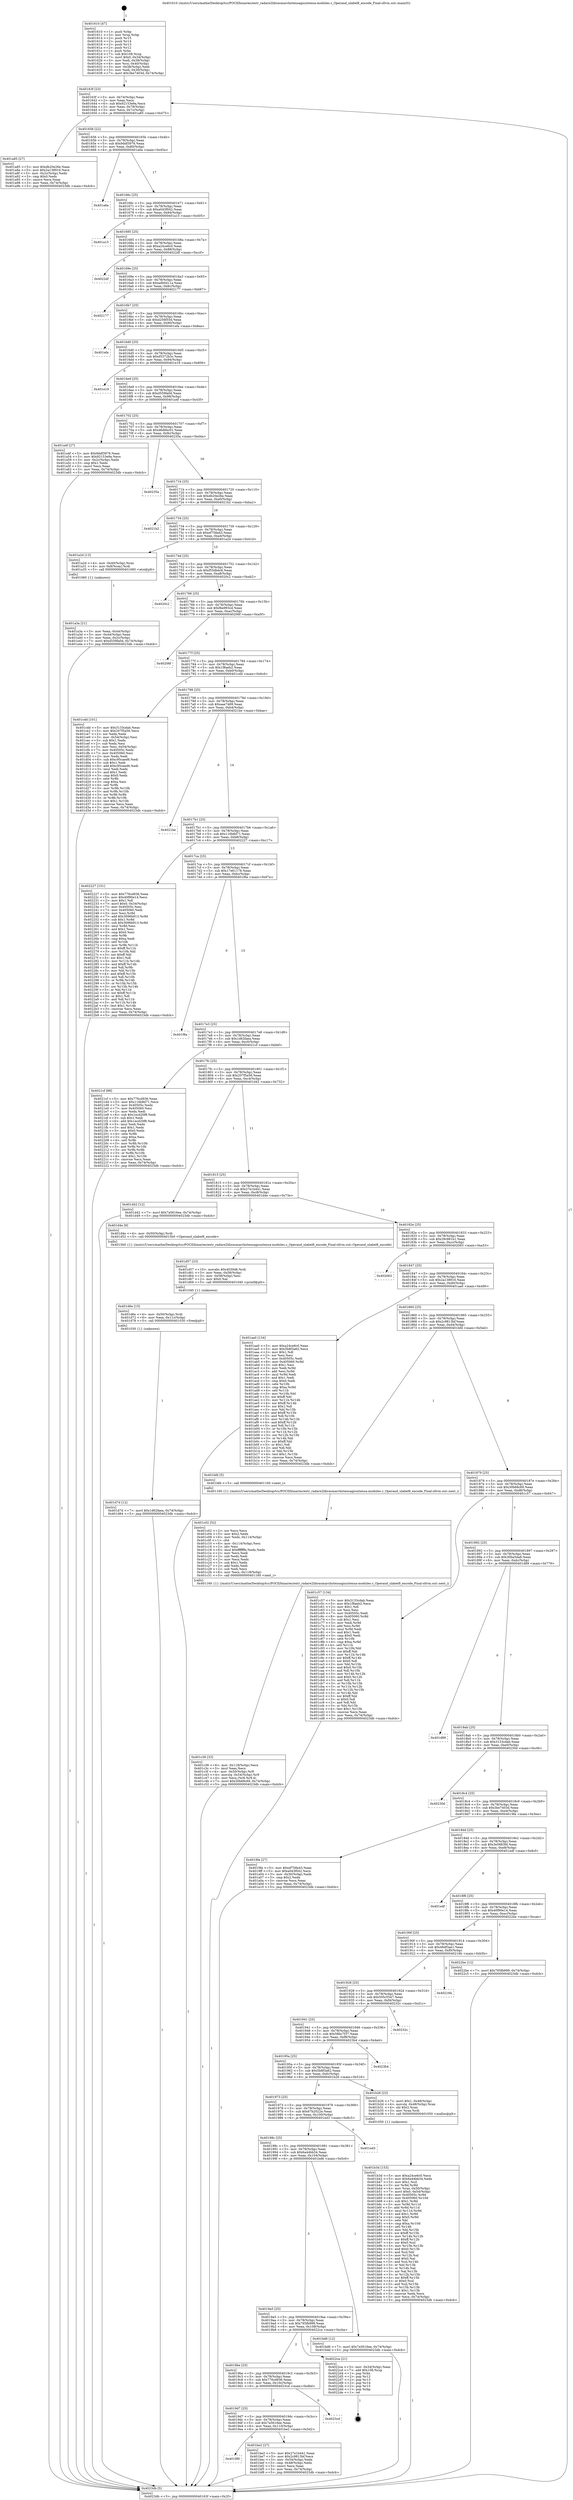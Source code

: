 digraph "0x401610" {
  label = "0x401610 (/mnt/c/Users/mathe/Desktop/tcc/POCII/binaries/extr_radare2librasmarchxtensagnuxtensa-modules.c_Operand_ulabel8_encode_Final-ollvm.out::main(0))"
  labelloc = "t"
  node[shape=record]

  Entry [label="",width=0.3,height=0.3,shape=circle,fillcolor=black,style=filled]
  "0x40163f" [label="{
     0x40163f [23]\l
     | [instrs]\l
     &nbsp;&nbsp;0x40163f \<+3\>: mov -0x74(%rbp),%eax\l
     &nbsp;&nbsp;0x401642 \<+2\>: mov %eax,%ecx\l
     &nbsp;&nbsp;0x401644 \<+6\>: sub $0x92153e9a,%ecx\l
     &nbsp;&nbsp;0x40164a \<+3\>: mov %eax,-0x78(%rbp)\l
     &nbsp;&nbsp;0x40164d \<+3\>: mov %ecx,-0x7c(%rbp)\l
     &nbsp;&nbsp;0x401650 \<+6\>: je 0000000000401a85 \<main+0x475\>\l
  }"]
  "0x401a85" [label="{
     0x401a85 [27]\l
     | [instrs]\l
     &nbsp;&nbsp;0x401a85 \<+5\>: mov $0xdb20e26e,%eax\l
     &nbsp;&nbsp;0x401a8a \<+5\>: mov $0x2a138916,%ecx\l
     &nbsp;&nbsp;0x401a8f \<+3\>: mov -0x2c(%rbp),%edx\l
     &nbsp;&nbsp;0x401a92 \<+3\>: cmp $0x0,%edx\l
     &nbsp;&nbsp;0x401a95 \<+3\>: cmove %ecx,%eax\l
     &nbsp;&nbsp;0x401a98 \<+3\>: mov %eax,-0x74(%rbp)\l
     &nbsp;&nbsp;0x401a9b \<+5\>: jmp 00000000004023db \<main+0xdcb\>\l
  }"]
  "0x401656" [label="{
     0x401656 [22]\l
     | [instrs]\l
     &nbsp;&nbsp;0x401656 \<+5\>: jmp 000000000040165b \<main+0x4b\>\l
     &nbsp;&nbsp;0x40165b \<+3\>: mov -0x78(%rbp),%eax\l
     &nbsp;&nbsp;0x40165e \<+5\>: sub $0x9ddf3976,%eax\l
     &nbsp;&nbsp;0x401663 \<+3\>: mov %eax,-0x80(%rbp)\l
     &nbsp;&nbsp;0x401666 \<+6\>: je 0000000000401a6a \<main+0x45a\>\l
  }"]
  Exit [label="",width=0.3,height=0.3,shape=circle,fillcolor=black,style=filled,peripheries=2]
  "0x401a6a" [label="{
     0x401a6a\l
  }", style=dashed]
  "0x40166c" [label="{
     0x40166c [25]\l
     | [instrs]\l
     &nbsp;&nbsp;0x40166c \<+5\>: jmp 0000000000401671 \<main+0x61\>\l
     &nbsp;&nbsp;0x401671 \<+3\>: mov -0x78(%rbp),%eax\l
     &nbsp;&nbsp;0x401674 \<+5\>: sub $0xa043f042,%eax\l
     &nbsp;&nbsp;0x401679 \<+6\>: mov %eax,-0x84(%rbp)\l
     &nbsp;&nbsp;0x40167f \<+6\>: je 0000000000401a15 \<main+0x405\>\l
  }"]
  "0x401d7d" [label="{
     0x401d7d [12]\l
     | [instrs]\l
     &nbsp;&nbsp;0x401d7d \<+7\>: movl $0x1d62faea,-0x74(%rbp)\l
     &nbsp;&nbsp;0x401d84 \<+5\>: jmp 00000000004023db \<main+0xdcb\>\l
  }"]
  "0x401a15" [label="{
     0x401a15\l
  }", style=dashed]
  "0x401685" [label="{
     0x401685 [25]\l
     | [instrs]\l
     &nbsp;&nbsp;0x401685 \<+5\>: jmp 000000000040168a \<main+0x7a\>\l
     &nbsp;&nbsp;0x40168a \<+3\>: mov -0x78(%rbp),%eax\l
     &nbsp;&nbsp;0x40168d \<+5\>: sub $0xa24ce6c0,%eax\l
     &nbsp;&nbsp;0x401692 \<+6\>: mov %eax,-0x88(%rbp)\l
     &nbsp;&nbsp;0x401698 \<+6\>: je 00000000004022df \<main+0xccf\>\l
  }"]
  "0x401d6e" [label="{
     0x401d6e [15]\l
     | [instrs]\l
     &nbsp;&nbsp;0x401d6e \<+4\>: mov -0x50(%rbp),%rdi\l
     &nbsp;&nbsp;0x401d72 \<+6\>: mov %eax,-0x11c(%rbp)\l
     &nbsp;&nbsp;0x401d78 \<+5\>: call 0000000000401030 \<free@plt\>\l
     | [calls]\l
     &nbsp;&nbsp;0x401030 \{1\} (unknown)\l
  }"]
  "0x4022df" [label="{
     0x4022df\l
  }", style=dashed]
  "0x40169e" [label="{
     0x40169e [25]\l
     | [instrs]\l
     &nbsp;&nbsp;0x40169e \<+5\>: jmp 00000000004016a3 \<main+0x93\>\l
     &nbsp;&nbsp;0x4016a3 \<+3\>: mov -0x78(%rbp),%eax\l
     &nbsp;&nbsp;0x4016a6 \<+5\>: sub $0xadb0d11a,%eax\l
     &nbsp;&nbsp;0x4016ab \<+6\>: mov %eax,-0x8c(%rbp)\l
     &nbsp;&nbsp;0x4016b1 \<+6\>: je 0000000000402177 \<main+0xb67\>\l
  }"]
  "0x401d57" [label="{
     0x401d57 [23]\l
     | [instrs]\l
     &nbsp;&nbsp;0x401d57 \<+10\>: movabs $0x4030d6,%rdi\l
     &nbsp;&nbsp;0x401d61 \<+3\>: mov %eax,-0x58(%rbp)\l
     &nbsp;&nbsp;0x401d64 \<+3\>: mov -0x58(%rbp),%esi\l
     &nbsp;&nbsp;0x401d67 \<+2\>: mov $0x0,%al\l
     &nbsp;&nbsp;0x401d69 \<+5\>: call 0000000000401040 \<printf@plt\>\l
     | [calls]\l
     &nbsp;&nbsp;0x401040 \{1\} (unknown)\l
  }"]
  "0x402177" [label="{
     0x402177\l
  }", style=dashed]
  "0x4016b7" [label="{
     0x4016b7 [25]\l
     | [instrs]\l
     &nbsp;&nbsp;0x4016b7 \<+5\>: jmp 00000000004016bc \<main+0xac\>\l
     &nbsp;&nbsp;0x4016bc \<+3\>: mov -0x78(%rbp),%eax\l
     &nbsp;&nbsp;0x4016bf \<+5\>: sub $0xd256f55d,%eax\l
     &nbsp;&nbsp;0x4016c4 \<+6\>: mov %eax,-0x90(%rbp)\l
     &nbsp;&nbsp;0x4016ca \<+6\>: je 0000000000401efa \<main+0x8ea\>\l
  }"]
  "0x401c36" [label="{
     0x401c36 [33]\l
     | [instrs]\l
     &nbsp;&nbsp;0x401c36 \<+6\>: mov -0x118(%rbp),%ecx\l
     &nbsp;&nbsp;0x401c3c \<+3\>: imul %eax,%ecx\l
     &nbsp;&nbsp;0x401c3f \<+4\>: mov -0x50(%rbp),%r8\l
     &nbsp;&nbsp;0x401c43 \<+4\>: movslq -0x54(%rbp),%r9\l
     &nbsp;&nbsp;0x401c47 \<+4\>: mov %ecx,(%r8,%r9,4)\l
     &nbsp;&nbsp;0x401c4b \<+7\>: movl $0x30b68c69,-0x74(%rbp)\l
     &nbsp;&nbsp;0x401c52 \<+5\>: jmp 00000000004023db \<main+0xdcb\>\l
  }"]
  "0x401efa" [label="{
     0x401efa\l
  }", style=dashed]
  "0x4016d0" [label="{
     0x4016d0 [25]\l
     | [instrs]\l
     &nbsp;&nbsp;0x4016d0 \<+5\>: jmp 00000000004016d5 \<main+0xc5\>\l
     &nbsp;&nbsp;0x4016d5 \<+3\>: mov -0x78(%rbp),%eax\l
     &nbsp;&nbsp;0x4016d8 \<+5\>: sub $0xd5372b3c,%eax\l
     &nbsp;&nbsp;0x4016dd \<+6\>: mov %eax,-0x94(%rbp)\l
     &nbsp;&nbsp;0x4016e3 \<+6\>: je 0000000000401e19 \<main+0x809\>\l
  }"]
  "0x401c02" [label="{
     0x401c02 [52]\l
     | [instrs]\l
     &nbsp;&nbsp;0x401c02 \<+2\>: xor %ecx,%ecx\l
     &nbsp;&nbsp;0x401c04 \<+5\>: mov $0x2,%edx\l
     &nbsp;&nbsp;0x401c09 \<+6\>: mov %edx,-0x114(%rbp)\l
     &nbsp;&nbsp;0x401c0f \<+1\>: cltd\l
     &nbsp;&nbsp;0x401c10 \<+6\>: mov -0x114(%rbp),%esi\l
     &nbsp;&nbsp;0x401c16 \<+2\>: idiv %esi\l
     &nbsp;&nbsp;0x401c18 \<+6\>: imul $0xfffffffe,%edx,%edx\l
     &nbsp;&nbsp;0x401c1e \<+2\>: mov %ecx,%edi\l
     &nbsp;&nbsp;0x401c20 \<+2\>: sub %edx,%edi\l
     &nbsp;&nbsp;0x401c22 \<+2\>: mov %ecx,%edx\l
     &nbsp;&nbsp;0x401c24 \<+3\>: sub $0x1,%edx\l
     &nbsp;&nbsp;0x401c27 \<+2\>: add %edx,%edi\l
     &nbsp;&nbsp;0x401c29 \<+2\>: sub %edi,%ecx\l
     &nbsp;&nbsp;0x401c2b \<+6\>: mov %ecx,-0x118(%rbp)\l
     &nbsp;&nbsp;0x401c31 \<+5\>: call 0000000000401160 \<next_i\>\l
     | [calls]\l
     &nbsp;&nbsp;0x401160 \{1\} (/mnt/c/Users/mathe/Desktop/tcc/POCII/binaries/extr_radare2librasmarchxtensagnuxtensa-modules.c_Operand_ulabel8_encode_Final-ollvm.out::next_i)\l
  }"]
  "0x401e19" [label="{
     0x401e19\l
  }", style=dashed]
  "0x4016e9" [label="{
     0x4016e9 [25]\l
     | [instrs]\l
     &nbsp;&nbsp;0x4016e9 \<+5\>: jmp 00000000004016ee \<main+0xde\>\l
     &nbsp;&nbsp;0x4016ee \<+3\>: mov -0x78(%rbp),%eax\l
     &nbsp;&nbsp;0x4016f1 \<+5\>: sub $0xd559fa0d,%eax\l
     &nbsp;&nbsp;0x4016f6 \<+6\>: mov %eax,-0x98(%rbp)\l
     &nbsp;&nbsp;0x4016fc \<+6\>: je 0000000000401a4f \<main+0x43f\>\l
  }"]
  "0x4019f0" [label="{
     0x4019f0\l
  }", style=dashed]
  "0x401a4f" [label="{
     0x401a4f [27]\l
     | [instrs]\l
     &nbsp;&nbsp;0x401a4f \<+5\>: mov $0x9ddf3976,%eax\l
     &nbsp;&nbsp;0x401a54 \<+5\>: mov $0x92153e9a,%ecx\l
     &nbsp;&nbsp;0x401a59 \<+3\>: mov -0x2c(%rbp),%edx\l
     &nbsp;&nbsp;0x401a5c \<+3\>: cmp $0x1,%edx\l
     &nbsp;&nbsp;0x401a5f \<+3\>: cmovl %ecx,%eax\l
     &nbsp;&nbsp;0x401a62 \<+3\>: mov %eax,-0x74(%rbp)\l
     &nbsp;&nbsp;0x401a65 \<+5\>: jmp 00000000004023db \<main+0xdcb\>\l
  }"]
  "0x401702" [label="{
     0x401702 [25]\l
     | [instrs]\l
     &nbsp;&nbsp;0x401702 \<+5\>: jmp 0000000000401707 \<main+0xf7\>\l
     &nbsp;&nbsp;0x401707 \<+3\>: mov -0x78(%rbp),%eax\l
     &nbsp;&nbsp;0x40170a \<+5\>: sub $0xd6d6bc01,%eax\l
     &nbsp;&nbsp;0x40170f \<+6\>: mov %eax,-0x9c(%rbp)\l
     &nbsp;&nbsp;0x401715 \<+6\>: je 000000000040235a \<main+0xd4a\>\l
  }"]
  "0x401be2" [label="{
     0x401be2 [27]\l
     | [instrs]\l
     &nbsp;&nbsp;0x401be2 \<+5\>: mov $0x27e1b441,%eax\l
     &nbsp;&nbsp;0x401be7 \<+5\>: mov $0x2c9813bf,%ecx\l
     &nbsp;&nbsp;0x401bec \<+3\>: mov -0x54(%rbp),%edx\l
     &nbsp;&nbsp;0x401bef \<+3\>: cmp -0x48(%rbp),%edx\l
     &nbsp;&nbsp;0x401bf2 \<+3\>: cmovl %ecx,%eax\l
     &nbsp;&nbsp;0x401bf5 \<+3\>: mov %eax,-0x74(%rbp)\l
     &nbsp;&nbsp;0x401bf8 \<+5\>: jmp 00000000004023db \<main+0xdcb\>\l
  }"]
  "0x40235a" [label="{
     0x40235a\l
  }", style=dashed]
  "0x40171b" [label="{
     0x40171b [25]\l
     | [instrs]\l
     &nbsp;&nbsp;0x40171b \<+5\>: jmp 0000000000401720 \<main+0x110\>\l
     &nbsp;&nbsp;0x401720 \<+3\>: mov -0x78(%rbp),%eax\l
     &nbsp;&nbsp;0x401723 \<+5\>: sub $0xdb20e26e,%eax\l
     &nbsp;&nbsp;0x401728 \<+6\>: mov %eax,-0xa0(%rbp)\l
     &nbsp;&nbsp;0x40172e \<+6\>: je 00000000004021b2 \<main+0xba2\>\l
  }"]
  "0x4019d7" [label="{
     0x4019d7 [25]\l
     | [instrs]\l
     &nbsp;&nbsp;0x4019d7 \<+5\>: jmp 00000000004019dc \<main+0x3cc\>\l
     &nbsp;&nbsp;0x4019dc \<+3\>: mov -0x78(%rbp),%eax\l
     &nbsp;&nbsp;0x4019df \<+5\>: sub $0x7a5616ee,%eax\l
     &nbsp;&nbsp;0x4019e4 \<+6\>: mov %eax,-0x110(%rbp)\l
     &nbsp;&nbsp;0x4019ea \<+6\>: je 0000000000401be2 \<main+0x5d2\>\l
  }"]
  "0x4021b2" [label="{
     0x4021b2\l
  }", style=dashed]
  "0x401734" [label="{
     0x401734 [25]\l
     | [instrs]\l
     &nbsp;&nbsp;0x401734 \<+5\>: jmp 0000000000401739 \<main+0x129\>\l
     &nbsp;&nbsp;0x401739 \<+3\>: mov -0x78(%rbp),%eax\l
     &nbsp;&nbsp;0x40173c \<+5\>: sub $0xef758a43,%eax\l
     &nbsp;&nbsp;0x401741 \<+6\>: mov %eax,-0xa4(%rbp)\l
     &nbsp;&nbsp;0x401747 \<+6\>: je 0000000000401a2d \<main+0x41d\>\l
  }"]
  "0x4023cd" [label="{
     0x4023cd\l
  }", style=dashed]
  "0x401a2d" [label="{
     0x401a2d [13]\l
     | [instrs]\l
     &nbsp;&nbsp;0x401a2d \<+4\>: mov -0x40(%rbp),%rax\l
     &nbsp;&nbsp;0x401a31 \<+4\>: mov 0x8(%rax),%rdi\l
     &nbsp;&nbsp;0x401a35 \<+5\>: call 0000000000401060 \<atoi@plt\>\l
     | [calls]\l
     &nbsp;&nbsp;0x401060 \{1\} (unknown)\l
  }"]
  "0x40174d" [label="{
     0x40174d [25]\l
     | [instrs]\l
     &nbsp;&nbsp;0x40174d \<+5\>: jmp 0000000000401752 \<main+0x142\>\l
     &nbsp;&nbsp;0x401752 \<+3\>: mov -0x78(%rbp),%eax\l
     &nbsp;&nbsp;0x401755 \<+5\>: sub $0xf55dbdc8,%eax\l
     &nbsp;&nbsp;0x40175a \<+6\>: mov %eax,-0xa8(%rbp)\l
     &nbsp;&nbsp;0x401760 \<+6\>: je 00000000004020c2 \<main+0xab2\>\l
  }"]
  "0x4019be" [label="{
     0x4019be [25]\l
     | [instrs]\l
     &nbsp;&nbsp;0x4019be \<+5\>: jmp 00000000004019c3 \<main+0x3b3\>\l
     &nbsp;&nbsp;0x4019c3 \<+3\>: mov -0x78(%rbp),%eax\l
     &nbsp;&nbsp;0x4019c6 \<+5\>: sub $0x776cd936,%eax\l
     &nbsp;&nbsp;0x4019cb \<+6\>: mov %eax,-0x10c(%rbp)\l
     &nbsp;&nbsp;0x4019d1 \<+6\>: je 00000000004023cd \<main+0xdbd\>\l
  }"]
  "0x4020c2" [label="{
     0x4020c2\l
  }", style=dashed]
  "0x401766" [label="{
     0x401766 [25]\l
     | [instrs]\l
     &nbsp;&nbsp;0x401766 \<+5\>: jmp 000000000040176b \<main+0x15b\>\l
     &nbsp;&nbsp;0x40176b \<+3\>: mov -0x78(%rbp),%eax\l
     &nbsp;&nbsp;0x40176e \<+5\>: sub $0xfbe993cd,%eax\l
     &nbsp;&nbsp;0x401773 \<+6\>: mov %eax,-0xac(%rbp)\l
     &nbsp;&nbsp;0x401779 \<+6\>: je 000000000040206f \<main+0xa5f\>\l
  }"]
  "0x4022ca" [label="{
     0x4022ca [21]\l
     | [instrs]\l
     &nbsp;&nbsp;0x4022ca \<+3\>: mov -0x34(%rbp),%eax\l
     &nbsp;&nbsp;0x4022cd \<+7\>: add $0x108,%rsp\l
     &nbsp;&nbsp;0x4022d4 \<+1\>: pop %rbx\l
     &nbsp;&nbsp;0x4022d5 \<+2\>: pop %r12\l
     &nbsp;&nbsp;0x4022d7 \<+2\>: pop %r13\l
     &nbsp;&nbsp;0x4022d9 \<+2\>: pop %r14\l
     &nbsp;&nbsp;0x4022db \<+2\>: pop %r15\l
     &nbsp;&nbsp;0x4022dd \<+1\>: pop %rbp\l
     &nbsp;&nbsp;0x4022de \<+1\>: ret\l
  }"]
  "0x40206f" [label="{
     0x40206f\l
  }", style=dashed]
  "0x40177f" [label="{
     0x40177f [25]\l
     | [instrs]\l
     &nbsp;&nbsp;0x40177f \<+5\>: jmp 0000000000401784 \<main+0x174\>\l
     &nbsp;&nbsp;0x401784 \<+3\>: mov -0x78(%rbp),%eax\l
     &nbsp;&nbsp;0x401787 \<+5\>: sub $0x1f8aeb2,%eax\l
     &nbsp;&nbsp;0x40178c \<+6\>: mov %eax,-0xb0(%rbp)\l
     &nbsp;&nbsp;0x401792 \<+6\>: je 0000000000401cdd \<main+0x6cd\>\l
  }"]
  "0x4019a5" [label="{
     0x4019a5 [25]\l
     | [instrs]\l
     &nbsp;&nbsp;0x4019a5 \<+5\>: jmp 00000000004019aa \<main+0x39a\>\l
     &nbsp;&nbsp;0x4019aa \<+3\>: mov -0x78(%rbp),%eax\l
     &nbsp;&nbsp;0x4019ad \<+5\>: sub $0x765fb999,%eax\l
     &nbsp;&nbsp;0x4019b2 \<+6\>: mov %eax,-0x108(%rbp)\l
     &nbsp;&nbsp;0x4019b8 \<+6\>: je 00000000004022ca \<main+0xcba\>\l
  }"]
  "0x401cdd" [label="{
     0x401cdd [101]\l
     | [instrs]\l
     &nbsp;&nbsp;0x401cdd \<+5\>: mov $0x3133cdab,%eax\l
     &nbsp;&nbsp;0x401ce2 \<+5\>: mov $0x207f5a56,%ecx\l
     &nbsp;&nbsp;0x401ce7 \<+2\>: xor %edx,%edx\l
     &nbsp;&nbsp;0x401ce9 \<+3\>: mov -0x54(%rbp),%esi\l
     &nbsp;&nbsp;0x401cec \<+3\>: sub $0x1,%edx\l
     &nbsp;&nbsp;0x401cef \<+2\>: sub %edx,%esi\l
     &nbsp;&nbsp;0x401cf1 \<+3\>: mov %esi,-0x54(%rbp)\l
     &nbsp;&nbsp;0x401cf4 \<+7\>: mov 0x40505c,%edx\l
     &nbsp;&nbsp;0x401cfb \<+7\>: mov 0x405060,%esi\l
     &nbsp;&nbsp;0x401d02 \<+2\>: mov %edx,%edi\l
     &nbsp;&nbsp;0x401d04 \<+6\>: sub $0xc95caed6,%edi\l
     &nbsp;&nbsp;0x401d0a \<+3\>: sub $0x1,%edi\l
     &nbsp;&nbsp;0x401d0d \<+6\>: add $0xc95caed6,%edi\l
     &nbsp;&nbsp;0x401d13 \<+3\>: imul %edi,%edx\l
     &nbsp;&nbsp;0x401d16 \<+3\>: and $0x1,%edx\l
     &nbsp;&nbsp;0x401d19 \<+3\>: cmp $0x0,%edx\l
     &nbsp;&nbsp;0x401d1c \<+4\>: sete %r8b\l
     &nbsp;&nbsp;0x401d20 \<+3\>: cmp $0xa,%esi\l
     &nbsp;&nbsp;0x401d23 \<+4\>: setl %r9b\l
     &nbsp;&nbsp;0x401d27 \<+3\>: mov %r8b,%r10b\l
     &nbsp;&nbsp;0x401d2a \<+3\>: and %r9b,%r10b\l
     &nbsp;&nbsp;0x401d2d \<+3\>: xor %r9b,%r8b\l
     &nbsp;&nbsp;0x401d30 \<+3\>: or %r8b,%r10b\l
     &nbsp;&nbsp;0x401d33 \<+4\>: test $0x1,%r10b\l
     &nbsp;&nbsp;0x401d37 \<+3\>: cmovne %ecx,%eax\l
     &nbsp;&nbsp;0x401d3a \<+3\>: mov %eax,-0x74(%rbp)\l
     &nbsp;&nbsp;0x401d3d \<+5\>: jmp 00000000004023db \<main+0xdcb\>\l
  }"]
  "0x401798" [label="{
     0x401798 [25]\l
     | [instrs]\l
     &nbsp;&nbsp;0x401798 \<+5\>: jmp 000000000040179d \<main+0x18d\>\l
     &nbsp;&nbsp;0x40179d \<+3\>: mov -0x78(%rbp),%eax\l
     &nbsp;&nbsp;0x4017a0 \<+5\>: sub $0xaae7469,%eax\l
     &nbsp;&nbsp;0x4017a5 \<+6\>: mov %eax,-0xb4(%rbp)\l
     &nbsp;&nbsp;0x4017ab \<+6\>: je 00000000004021be \<main+0xbae\>\l
  }"]
  "0x401bd6" [label="{
     0x401bd6 [12]\l
     | [instrs]\l
     &nbsp;&nbsp;0x401bd6 \<+7\>: movl $0x7a5616ee,-0x74(%rbp)\l
     &nbsp;&nbsp;0x401bdd \<+5\>: jmp 00000000004023db \<main+0xdcb\>\l
  }"]
  "0x4021be" [label="{
     0x4021be\l
  }", style=dashed]
  "0x4017b1" [label="{
     0x4017b1 [25]\l
     | [instrs]\l
     &nbsp;&nbsp;0x4017b1 \<+5\>: jmp 00000000004017b6 \<main+0x1a6\>\l
     &nbsp;&nbsp;0x4017b6 \<+3\>: mov -0x78(%rbp),%eax\l
     &nbsp;&nbsp;0x4017b9 \<+5\>: sub $0x116b8d71,%eax\l
     &nbsp;&nbsp;0x4017be \<+6\>: mov %eax,-0xb8(%rbp)\l
     &nbsp;&nbsp;0x4017c4 \<+6\>: je 0000000000402227 \<main+0xc17\>\l
  }"]
  "0x40198c" [label="{
     0x40198c [25]\l
     | [instrs]\l
     &nbsp;&nbsp;0x40198c \<+5\>: jmp 0000000000401991 \<main+0x381\>\l
     &nbsp;&nbsp;0x401991 \<+3\>: mov -0x78(%rbp),%eax\l
     &nbsp;&nbsp;0x401994 \<+5\>: sub $0x6a44bb34,%eax\l
     &nbsp;&nbsp;0x401999 \<+6\>: mov %eax,-0x104(%rbp)\l
     &nbsp;&nbsp;0x40199f \<+6\>: je 0000000000401bd6 \<main+0x5c6\>\l
  }"]
  "0x402227" [label="{
     0x402227 [151]\l
     | [instrs]\l
     &nbsp;&nbsp;0x402227 \<+5\>: mov $0x776cd936,%eax\l
     &nbsp;&nbsp;0x40222c \<+5\>: mov $0x40f90e14,%ecx\l
     &nbsp;&nbsp;0x402231 \<+2\>: mov $0x1,%dl\l
     &nbsp;&nbsp;0x402233 \<+7\>: movl $0x0,-0x34(%rbp)\l
     &nbsp;&nbsp;0x40223a \<+7\>: mov 0x40505c,%esi\l
     &nbsp;&nbsp;0x402241 \<+7\>: mov 0x405060,%edi\l
     &nbsp;&nbsp;0x402248 \<+3\>: mov %esi,%r8d\l
     &nbsp;&nbsp;0x40224b \<+7\>: add $0x3096b913,%r8d\l
     &nbsp;&nbsp;0x402252 \<+4\>: sub $0x1,%r8d\l
     &nbsp;&nbsp;0x402256 \<+7\>: sub $0x3096b913,%r8d\l
     &nbsp;&nbsp;0x40225d \<+4\>: imul %r8d,%esi\l
     &nbsp;&nbsp;0x402261 \<+3\>: and $0x1,%esi\l
     &nbsp;&nbsp;0x402264 \<+3\>: cmp $0x0,%esi\l
     &nbsp;&nbsp;0x402267 \<+4\>: sete %r9b\l
     &nbsp;&nbsp;0x40226b \<+3\>: cmp $0xa,%edi\l
     &nbsp;&nbsp;0x40226e \<+4\>: setl %r10b\l
     &nbsp;&nbsp;0x402272 \<+3\>: mov %r9b,%r11b\l
     &nbsp;&nbsp;0x402275 \<+4\>: xor $0xff,%r11b\l
     &nbsp;&nbsp;0x402279 \<+3\>: mov %r10b,%bl\l
     &nbsp;&nbsp;0x40227c \<+3\>: xor $0xff,%bl\l
     &nbsp;&nbsp;0x40227f \<+3\>: xor $0x1,%dl\l
     &nbsp;&nbsp;0x402282 \<+3\>: mov %r11b,%r14b\l
     &nbsp;&nbsp;0x402285 \<+4\>: and $0xff,%r14b\l
     &nbsp;&nbsp;0x402289 \<+3\>: and %dl,%r9b\l
     &nbsp;&nbsp;0x40228c \<+3\>: mov %bl,%r15b\l
     &nbsp;&nbsp;0x40228f \<+4\>: and $0xff,%r15b\l
     &nbsp;&nbsp;0x402293 \<+3\>: and %dl,%r10b\l
     &nbsp;&nbsp;0x402296 \<+3\>: or %r9b,%r14b\l
     &nbsp;&nbsp;0x402299 \<+3\>: or %r10b,%r15b\l
     &nbsp;&nbsp;0x40229c \<+3\>: xor %r15b,%r14b\l
     &nbsp;&nbsp;0x40229f \<+3\>: or %bl,%r11b\l
     &nbsp;&nbsp;0x4022a2 \<+4\>: xor $0xff,%r11b\l
     &nbsp;&nbsp;0x4022a6 \<+3\>: or $0x1,%dl\l
     &nbsp;&nbsp;0x4022a9 \<+3\>: and %dl,%r11b\l
     &nbsp;&nbsp;0x4022ac \<+3\>: or %r11b,%r14b\l
     &nbsp;&nbsp;0x4022af \<+4\>: test $0x1,%r14b\l
     &nbsp;&nbsp;0x4022b3 \<+3\>: cmovne %ecx,%eax\l
     &nbsp;&nbsp;0x4022b6 \<+3\>: mov %eax,-0x74(%rbp)\l
     &nbsp;&nbsp;0x4022b9 \<+5\>: jmp 00000000004023db \<main+0xdcb\>\l
  }"]
  "0x4017ca" [label="{
     0x4017ca [25]\l
     | [instrs]\l
     &nbsp;&nbsp;0x4017ca \<+5\>: jmp 00000000004017cf \<main+0x1bf\>\l
     &nbsp;&nbsp;0x4017cf \<+3\>: mov -0x78(%rbp),%eax\l
     &nbsp;&nbsp;0x4017d2 \<+5\>: sub $0x17e61178,%eax\l
     &nbsp;&nbsp;0x4017d7 \<+6\>: mov %eax,-0xbc(%rbp)\l
     &nbsp;&nbsp;0x4017dd \<+6\>: je 0000000000401f8a \<main+0x97a\>\l
  }"]
  "0x401ed3" [label="{
     0x401ed3\l
  }", style=dashed]
  "0x401f8a" [label="{
     0x401f8a\l
  }", style=dashed]
  "0x4017e3" [label="{
     0x4017e3 [25]\l
     | [instrs]\l
     &nbsp;&nbsp;0x4017e3 \<+5\>: jmp 00000000004017e8 \<main+0x1d8\>\l
     &nbsp;&nbsp;0x4017e8 \<+3\>: mov -0x78(%rbp),%eax\l
     &nbsp;&nbsp;0x4017eb \<+5\>: sub $0x1d62faea,%eax\l
     &nbsp;&nbsp;0x4017f0 \<+6\>: mov %eax,-0xc0(%rbp)\l
     &nbsp;&nbsp;0x4017f6 \<+6\>: je 00000000004021cf \<main+0xbbf\>\l
  }"]
  "0x401b3d" [label="{
     0x401b3d [153]\l
     | [instrs]\l
     &nbsp;&nbsp;0x401b3d \<+5\>: mov $0xa24ce6c0,%ecx\l
     &nbsp;&nbsp;0x401b42 \<+5\>: mov $0x6a44bb34,%edx\l
     &nbsp;&nbsp;0x401b47 \<+3\>: mov $0x1,%sil\l
     &nbsp;&nbsp;0x401b4a \<+3\>: xor %r8d,%r8d\l
     &nbsp;&nbsp;0x401b4d \<+4\>: mov %rax,-0x50(%rbp)\l
     &nbsp;&nbsp;0x401b51 \<+7\>: movl $0x0,-0x54(%rbp)\l
     &nbsp;&nbsp;0x401b58 \<+8\>: mov 0x40505c,%r9d\l
     &nbsp;&nbsp;0x401b60 \<+8\>: mov 0x405060,%r10d\l
     &nbsp;&nbsp;0x401b68 \<+4\>: sub $0x1,%r8d\l
     &nbsp;&nbsp;0x401b6c \<+3\>: mov %r9d,%r11d\l
     &nbsp;&nbsp;0x401b6f \<+3\>: add %r8d,%r11d\l
     &nbsp;&nbsp;0x401b72 \<+4\>: imul %r11d,%r9d\l
     &nbsp;&nbsp;0x401b76 \<+4\>: and $0x1,%r9d\l
     &nbsp;&nbsp;0x401b7a \<+4\>: cmp $0x0,%r9d\l
     &nbsp;&nbsp;0x401b7e \<+3\>: sete %bl\l
     &nbsp;&nbsp;0x401b81 \<+4\>: cmp $0xa,%r10d\l
     &nbsp;&nbsp;0x401b85 \<+4\>: setl %r14b\l
     &nbsp;&nbsp;0x401b89 \<+3\>: mov %bl,%r15b\l
     &nbsp;&nbsp;0x401b8c \<+4\>: xor $0xff,%r15b\l
     &nbsp;&nbsp;0x401b90 \<+3\>: mov %r14b,%r12b\l
     &nbsp;&nbsp;0x401b93 \<+4\>: xor $0xff,%r12b\l
     &nbsp;&nbsp;0x401b97 \<+4\>: xor $0x0,%sil\l
     &nbsp;&nbsp;0x401b9b \<+3\>: mov %r15b,%r13b\l
     &nbsp;&nbsp;0x401b9e \<+4\>: and $0x0,%r13b\l
     &nbsp;&nbsp;0x401ba2 \<+3\>: and %sil,%bl\l
     &nbsp;&nbsp;0x401ba5 \<+3\>: mov %r12b,%al\l
     &nbsp;&nbsp;0x401ba8 \<+2\>: and $0x0,%al\l
     &nbsp;&nbsp;0x401baa \<+3\>: and %sil,%r14b\l
     &nbsp;&nbsp;0x401bad \<+3\>: or %bl,%r13b\l
     &nbsp;&nbsp;0x401bb0 \<+3\>: or %r14b,%al\l
     &nbsp;&nbsp;0x401bb3 \<+3\>: xor %al,%r13b\l
     &nbsp;&nbsp;0x401bb6 \<+3\>: or %r12b,%r15b\l
     &nbsp;&nbsp;0x401bb9 \<+4\>: xor $0xff,%r15b\l
     &nbsp;&nbsp;0x401bbd \<+4\>: or $0x0,%sil\l
     &nbsp;&nbsp;0x401bc1 \<+3\>: and %sil,%r15b\l
     &nbsp;&nbsp;0x401bc4 \<+3\>: or %r15b,%r13b\l
     &nbsp;&nbsp;0x401bc7 \<+4\>: test $0x1,%r13b\l
     &nbsp;&nbsp;0x401bcb \<+3\>: cmovne %edx,%ecx\l
     &nbsp;&nbsp;0x401bce \<+3\>: mov %ecx,-0x74(%rbp)\l
     &nbsp;&nbsp;0x401bd1 \<+5\>: jmp 00000000004023db \<main+0xdcb\>\l
  }"]
  "0x4021cf" [label="{
     0x4021cf [88]\l
     | [instrs]\l
     &nbsp;&nbsp;0x4021cf \<+5\>: mov $0x776cd936,%eax\l
     &nbsp;&nbsp;0x4021d4 \<+5\>: mov $0x116b8d71,%ecx\l
     &nbsp;&nbsp;0x4021d9 \<+7\>: mov 0x40505c,%edx\l
     &nbsp;&nbsp;0x4021e0 \<+7\>: mov 0x405060,%esi\l
     &nbsp;&nbsp;0x4021e7 \<+2\>: mov %edx,%edi\l
     &nbsp;&nbsp;0x4021e9 \<+6\>: sub $0x1ecd20f8,%edi\l
     &nbsp;&nbsp;0x4021ef \<+3\>: sub $0x1,%edi\l
     &nbsp;&nbsp;0x4021f2 \<+6\>: add $0x1ecd20f8,%edi\l
     &nbsp;&nbsp;0x4021f8 \<+3\>: imul %edi,%edx\l
     &nbsp;&nbsp;0x4021fb \<+3\>: and $0x1,%edx\l
     &nbsp;&nbsp;0x4021fe \<+3\>: cmp $0x0,%edx\l
     &nbsp;&nbsp;0x402201 \<+4\>: sete %r8b\l
     &nbsp;&nbsp;0x402205 \<+3\>: cmp $0xa,%esi\l
     &nbsp;&nbsp;0x402208 \<+4\>: setl %r9b\l
     &nbsp;&nbsp;0x40220c \<+3\>: mov %r8b,%r10b\l
     &nbsp;&nbsp;0x40220f \<+3\>: and %r9b,%r10b\l
     &nbsp;&nbsp;0x402212 \<+3\>: xor %r9b,%r8b\l
     &nbsp;&nbsp;0x402215 \<+3\>: or %r8b,%r10b\l
     &nbsp;&nbsp;0x402218 \<+4\>: test $0x1,%r10b\l
     &nbsp;&nbsp;0x40221c \<+3\>: cmovne %ecx,%eax\l
     &nbsp;&nbsp;0x40221f \<+3\>: mov %eax,-0x74(%rbp)\l
     &nbsp;&nbsp;0x402222 \<+5\>: jmp 00000000004023db \<main+0xdcb\>\l
  }"]
  "0x4017fc" [label="{
     0x4017fc [25]\l
     | [instrs]\l
     &nbsp;&nbsp;0x4017fc \<+5\>: jmp 0000000000401801 \<main+0x1f1\>\l
     &nbsp;&nbsp;0x401801 \<+3\>: mov -0x78(%rbp),%eax\l
     &nbsp;&nbsp;0x401804 \<+5\>: sub $0x207f5a56,%eax\l
     &nbsp;&nbsp;0x401809 \<+6\>: mov %eax,-0xc4(%rbp)\l
     &nbsp;&nbsp;0x40180f \<+6\>: je 0000000000401d42 \<main+0x732\>\l
  }"]
  "0x401973" [label="{
     0x401973 [25]\l
     | [instrs]\l
     &nbsp;&nbsp;0x401973 \<+5\>: jmp 0000000000401978 \<main+0x368\>\l
     &nbsp;&nbsp;0x401978 \<+3\>: mov -0x78(%rbp),%eax\l
     &nbsp;&nbsp;0x40197b \<+5\>: sub $0x67b2022e,%eax\l
     &nbsp;&nbsp;0x401980 \<+6\>: mov %eax,-0x100(%rbp)\l
     &nbsp;&nbsp;0x401986 \<+6\>: je 0000000000401ed3 \<main+0x8c3\>\l
  }"]
  "0x401d42" [label="{
     0x401d42 [12]\l
     | [instrs]\l
     &nbsp;&nbsp;0x401d42 \<+7\>: movl $0x7a5616ee,-0x74(%rbp)\l
     &nbsp;&nbsp;0x401d49 \<+5\>: jmp 00000000004023db \<main+0xdcb\>\l
  }"]
  "0x401815" [label="{
     0x401815 [25]\l
     | [instrs]\l
     &nbsp;&nbsp;0x401815 \<+5\>: jmp 000000000040181a \<main+0x20a\>\l
     &nbsp;&nbsp;0x40181a \<+3\>: mov -0x78(%rbp),%eax\l
     &nbsp;&nbsp;0x40181d \<+5\>: sub $0x27e1b441,%eax\l
     &nbsp;&nbsp;0x401822 \<+6\>: mov %eax,-0xc8(%rbp)\l
     &nbsp;&nbsp;0x401828 \<+6\>: je 0000000000401d4e \<main+0x73e\>\l
  }"]
  "0x401b26" [label="{
     0x401b26 [23]\l
     | [instrs]\l
     &nbsp;&nbsp;0x401b26 \<+7\>: movl $0x1,-0x48(%rbp)\l
     &nbsp;&nbsp;0x401b2d \<+4\>: movslq -0x48(%rbp),%rax\l
     &nbsp;&nbsp;0x401b31 \<+4\>: shl $0x2,%rax\l
     &nbsp;&nbsp;0x401b35 \<+3\>: mov %rax,%rdi\l
     &nbsp;&nbsp;0x401b38 \<+5\>: call 0000000000401050 \<malloc@plt\>\l
     | [calls]\l
     &nbsp;&nbsp;0x401050 \{1\} (unknown)\l
  }"]
  "0x401d4e" [label="{
     0x401d4e [9]\l
     | [instrs]\l
     &nbsp;&nbsp;0x401d4e \<+4\>: mov -0x50(%rbp),%rdi\l
     &nbsp;&nbsp;0x401d52 \<+5\>: call 00000000004015b0 \<Operand_ulabel8_encode\>\l
     | [calls]\l
     &nbsp;&nbsp;0x4015b0 \{1\} (/mnt/c/Users/mathe/Desktop/tcc/POCII/binaries/extr_radare2librasmarchxtensagnuxtensa-modules.c_Operand_ulabel8_encode_Final-ollvm.out::Operand_ulabel8_encode)\l
  }"]
  "0x40182e" [label="{
     0x40182e [25]\l
     | [instrs]\l
     &nbsp;&nbsp;0x40182e \<+5\>: jmp 0000000000401833 \<main+0x223\>\l
     &nbsp;&nbsp;0x401833 \<+3\>: mov -0x78(%rbp),%eax\l
     &nbsp;&nbsp;0x401836 \<+5\>: sub $0x29c981b1,%eax\l
     &nbsp;&nbsp;0x40183b \<+6\>: mov %eax,-0xcc(%rbp)\l
     &nbsp;&nbsp;0x401841 \<+6\>: je 0000000000402063 \<main+0xa53\>\l
  }"]
  "0x40195a" [label="{
     0x40195a [25]\l
     | [instrs]\l
     &nbsp;&nbsp;0x40195a \<+5\>: jmp 000000000040195f \<main+0x34f\>\l
     &nbsp;&nbsp;0x40195f \<+3\>: mov -0x78(%rbp),%eax\l
     &nbsp;&nbsp;0x401962 \<+5\>: sub $0x5b8f3a62,%eax\l
     &nbsp;&nbsp;0x401967 \<+6\>: mov %eax,-0xfc(%rbp)\l
     &nbsp;&nbsp;0x40196d \<+6\>: je 0000000000401b26 \<main+0x516\>\l
  }"]
  "0x402063" [label="{
     0x402063\l
  }", style=dashed]
  "0x401847" [label="{
     0x401847 [25]\l
     | [instrs]\l
     &nbsp;&nbsp;0x401847 \<+5\>: jmp 000000000040184c \<main+0x23c\>\l
     &nbsp;&nbsp;0x40184c \<+3\>: mov -0x78(%rbp),%eax\l
     &nbsp;&nbsp;0x40184f \<+5\>: sub $0x2a138916,%eax\l
     &nbsp;&nbsp;0x401854 \<+6\>: mov %eax,-0xd0(%rbp)\l
     &nbsp;&nbsp;0x40185a \<+6\>: je 0000000000401aa0 \<main+0x490\>\l
  }"]
  "0x4023b4" [label="{
     0x4023b4\l
  }", style=dashed]
  "0x401aa0" [label="{
     0x401aa0 [134]\l
     | [instrs]\l
     &nbsp;&nbsp;0x401aa0 \<+5\>: mov $0xa24ce6c0,%eax\l
     &nbsp;&nbsp;0x401aa5 \<+5\>: mov $0x5b8f3a62,%ecx\l
     &nbsp;&nbsp;0x401aaa \<+2\>: mov $0x1,%dl\l
     &nbsp;&nbsp;0x401aac \<+2\>: xor %esi,%esi\l
     &nbsp;&nbsp;0x401aae \<+7\>: mov 0x40505c,%edi\l
     &nbsp;&nbsp;0x401ab5 \<+8\>: mov 0x405060,%r8d\l
     &nbsp;&nbsp;0x401abd \<+3\>: sub $0x1,%esi\l
     &nbsp;&nbsp;0x401ac0 \<+3\>: mov %edi,%r9d\l
     &nbsp;&nbsp;0x401ac3 \<+3\>: add %esi,%r9d\l
     &nbsp;&nbsp;0x401ac6 \<+4\>: imul %r9d,%edi\l
     &nbsp;&nbsp;0x401aca \<+3\>: and $0x1,%edi\l
     &nbsp;&nbsp;0x401acd \<+3\>: cmp $0x0,%edi\l
     &nbsp;&nbsp;0x401ad0 \<+4\>: sete %r10b\l
     &nbsp;&nbsp;0x401ad4 \<+4\>: cmp $0xa,%r8d\l
     &nbsp;&nbsp;0x401ad8 \<+4\>: setl %r11b\l
     &nbsp;&nbsp;0x401adc \<+3\>: mov %r10b,%bl\l
     &nbsp;&nbsp;0x401adf \<+3\>: xor $0xff,%bl\l
     &nbsp;&nbsp;0x401ae2 \<+3\>: mov %r11b,%r14b\l
     &nbsp;&nbsp;0x401ae5 \<+4\>: xor $0xff,%r14b\l
     &nbsp;&nbsp;0x401ae9 \<+3\>: xor $0x1,%dl\l
     &nbsp;&nbsp;0x401aec \<+3\>: mov %bl,%r15b\l
     &nbsp;&nbsp;0x401aef \<+4\>: and $0xff,%r15b\l
     &nbsp;&nbsp;0x401af3 \<+3\>: and %dl,%r10b\l
     &nbsp;&nbsp;0x401af6 \<+3\>: mov %r14b,%r12b\l
     &nbsp;&nbsp;0x401af9 \<+4\>: and $0xff,%r12b\l
     &nbsp;&nbsp;0x401afd \<+3\>: and %dl,%r11b\l
     &nbsp;&nbsp;0x401b00 \<+3\>: or %r10b,%r15b\l
     &nbsp;&nbsp;0x401b03 \<+3\>: or %r11b,%r12b\l
     &nbsp;&nbsp;0x401b06 \<+3\>: xor %r12b,%r15b\l
     &nbsp;&nbsp;0x401b09 \<+3\>: or %r14b,%bl\l
     &nbsp;&nbsp;0x401b0c \<+3\>: xor $0xff,%bl\l
     &nbsp;&nbsp;0x401b0f \<+3\>: or $0x1,%dl\l
     &nbsp;&nbsp;0x401b12 \<+2\>: and %dl,%bl\l
     &nbsp;&nbsp;0x401b14 \<+3\>: or %bl,%r15b\l
     &nbsp;&nbsp;0x401b17 \<+4\>: test $0x1,%r15b\l
     &nbsp;&nbsp;0x401b1b \<+3\>: cmovne %ecx,%eax\l
     &nbsp;&nbsp;0x401b1e \<+3\>: mov %eax,-0x74(%rbp)\l
     &nbsp;&nbsp;0x401b21 \<+5\>: jmp 00000000004023db \<main+0xdcb\>\l
  }"]
  "0x401860" [label="{
     0x401860 [25]\l
     | [instrs]\l
     &nbsp;&nbsp;0x401860 \<+5\>: jmp 0000000000401865 \<main+0x255\>\l
     &nbsp;&nbsp;0x401865 \<+3\>: mov -0x78(%rbp),%eax\l
     &nbsp;&nbsp;0x401868 \<+5\>: sub $0x2c9813bf,%eax\l
     &nbsp;&nbsp;0x40186d \<+6\>: mov %eax,-0xd4(%rbp)\l
     &nbsp;&nbsp;0x401873 \<+6\>: je 0000000000401bfd \<main+0x5ed\>\l
  }"]
  "0x401941" [label="{
     0x401941 [25]\l
     | [instrs]\l
     &nbsp;&nbsp;0x401941 \<+5\>: jmp 0000000000401946 \<main+0x336\>\l
     &nbsp;&nbsp;0x401946 \<+3\>: mov -0x78(%rbp),%eax\l
     &nbsp;&nbsp;0x401949 \<+5\>: sub $0x58bc7f37,%eax\l
     &nbsp;&nbsp;0x40194e \<+6\>: mov %eax,-0xf8(%rbp)\l
     &nbsp;&nbsp;0x401954 \<+6\>: je 00000000004023b4 \<main+0xda4\>\l
  }"]
  "0x401bfd" [label="{
     0x401bfd [5]\l
     | [instrs]\l
     &nbsp;&nbsp;0x401bfd \<+5\>: call 0000000000401160 \<next_i\>\l
     | [calls]\l
     &nbsp;&nbsp;0x401160 \{1\} (/mnt/c/Users/mathe/Desktop/tcc/POCII/binaries/extr_radare2librasmarchxtensagnuxtensa-modules.c_Operand_ulabel8_encode_Final-ollvm.out::next_i)\l
  }"]
  "0x401879" [label="{
     0x401879 [25]\l
     | [instrs]\l
     &nbsp;&nbsp;0x401879 \<+5\>: jmp 000000000040187e \<main+0x26e\>\l
     &nbsp;&nbsp;0x40187e \<+3\>: mov -0x78(%rbp),%eax\l
     &nbsp;&nbsp;0x401881 \<+5\>: sub $0x30b68c69,%eax\l
     &nbsp;&nbsp;0x401886 \<+6\>: mov %eax,-0xd8(%rbp)\l
     &nbsp;&nbsp;0x40188c \<+6\>: je 0000000000401c57 \<main+0x647\>\l
  }"]
  "0x40232c" [label="{
     0x40232c\l
  }", style=dashed]
  "0x401c57" [label="{
     0x401c57 [134]\l
     | [instrs]\l
     &nbsp;&nbsp;0x401c57 \<+5\>: mov $0x3133cdab,%eax\l
     &nbsp;&nbsp;0x401c5c \<+5\>: mov $0x1f8aeb2,%ecx\l
     &nbsp;&nbsp;0x401c61 \<+2\>: mov $0x1,%dl\l
     &nbsp;&nbsp;0x401c63 \<+2\>: xor %esi,%esi\l
     &nbsp;&nbsp;0x401c65 \<+7\>: mov 0x40505c,%edi\l
     &nbsp;&nbsp;0x401c6c \<+8\>: mov 0x405060,%r8d\l
     &nbsp;&nbsp;0x401c74 \<+3\>: sub $0x1,%esi\l
     &nbsp;&nbsp;0x401c77 \<+3\>: mov %edi,%r9d\l
     &nbsp;&nbsp;0x401c7a \<+3\>: add %esi,%r9d\l
     &nbsp;&nbsp;0x401c7d \<+4\>: imul %r9d,%edi\l
     &nbsp;&nbsp;0x401c81 \<+3\>: and $0x1,%edi\l
     &nbsp;&nbsp;0x401c84 \<+3\>: cmp $0x0,%edi\l
     &nbsp;&nbsp;0x401c87 \<+4\>: sete %r10b\l
     &nbsp;&nbsp;0x401c8b \<+4\>: cmp $0xa,%r8d\l
     &nbsp;&nbsp;0x401c8f \<+4\>: setl %r11b\l
     &nbsp;&nbsp;0x401c93 \<+3\>: mov %r10b,%bl\l
     &nbsp;&nbsp;0x401c96 \<+3\>: xor $0xff,%bl\l
     &nbsp;&nbsp;0x401c99 \<+3\>: mov %r11b,%r14b\l
     &nbsp;&nbsp;0x401c9c \<+4\>: xor $0xff,%r14b\l
     &nbsp;&nbsp;0x401ca0 \<+3\>: xor $0x0,%dl\l
     &nbsp;&nbsp;0x401ca3 \<+3\>: mov %bl,%r15b\l
     &nbsp;&nbsp;0x401ca6 \<+4\>: and $0x0,%r15b\l
     &nbsp;&nbsp;0x401caa \<+3\>: and %dl,%r10b\l
     &nbsp;&nbsp;0x401cad \<+3\>: mov %r14b,%r12b\l
     &nbsp;&nbsp;0x401cb0 \<+4\>: and $0x0,%r12b\l
     &nbsp;&nbsp;0x401cb4 \<+3\>: and %dl,%r11b\l
     &nbsp;&nbsp;0x401cb7 \<+3\>: or %r10b,%r15b\l
     &nbsp;&nbsp;0x401cba \<+3\>: or %r11b,%r12b\l
     &nbsp;&nbsp;0x401cbd \<+3\>: xor %r12b,%r15b\l
     &nbsp;&nbsp;0x401cc0 \<+3\>: or %r14b,%bl\l
     &nbsp;&nbsp;0x401cc3 \<+3\>: xor $0xff,%bl\l
     &nbsp;&nbsp;0x401cc6 \<+3\>: or $0x0,%dl\l
     &nbsp;&nbsp;0x401cc9 \<+2\>: and %dl,%bl\l
     &nbsp;&nbsp;0x401ccb \<+3\>: or %bl,%r15b\l
     &nbsp;&nbsp;0x401cce \<+4\>: test $0x1,%r15b\l
     &nbsp;&nbsp;0x401cd2 \<+3\>: cmovne %ecx,%eax\l
     &nbsp;&nbsp;0x401cd5 \<+3\>: mov %eax,-0x74(%rbp)\l
     &nbsp;&nbsp;0x401cd8 \<+5\>: jmp 00000000004023db \<main+0xdcb\>\l
  }"]
  "0x401892" [label="{
     0x401892 [25]\l
     | [instrs]\l
     &nbsp;&nbsp;0x401892 \<+5\>: jmp 0000000000401897 \<main+0x287\>\l
     &nbsp;&nbsp;0x401897 \<+3\>: mov -0x78(%rbp),%eax\l
     &nbsp;&nbsp;0x40189a \<+5\>: sub $0x30ba5da8,%eax\l
     &nbsp;&nbsp;0x40189f \<+6\>: mov %eax,-0xdc(%rbp)\l
     &nbsp;&nbsp;0x4018a5 \<+6\>: je 0000000000401d89 \<main+0x779\>\l
  }"]
  "0x401928" [label="{
     0x401928 [25]\l
     | [instrs]\l
     &nbsp;&nbsp;0x401928 \<+5\>: jmp 000000000040192d \<main+0x31d\>\l
     &nbsp;&nbsp;0x40192d \<+3\>: mov -0x78(%rbp),%eax\l
     &nbsp;&nbsp;0x401930 \<+5\>: sub $0x505c5547,%eax\l
     &nbsp;&nbsp;0x401935 \<+6\>: mov %eax,-0xf4(%rbp)\l
     &nbsp;&nbsp;0x40193b \<+6\>: je 000000000040232c \<main+0xd1c\>\l
  }"]
  "0x401d89" [label="{
     0x401d89\l
  }", style=dashed]
  "0x4018ab" [label="{
     0x4018ab [25]\l
     | [instrs]\l
     &nbsp;&nbsp;0x4018ab \<+5\>: jmp 00000000004018b0 \<main+0x2a0\>\l
     &nbsp;&nbsp;0x4018b0 \<+3\>: mov -0x78(%rbp),%eax\l
     &nbsp;&nbsp;0x4018b3 \<+5\>: sub $0x3133cdab,%eax\l
     &nbsp;&nbsp;0x4018b8 \<+6\>: mov %eax,-0xe0(%rbp)\l
     &nbsp;&nbsp;0x4018be \<+6\>: je 000000000040230d \<main+0xcfd\>\l
  }"]
  "0x40216b" [label="{
     0x40216b\l
  }", style=dashed]
  "0x40230d" [label="{
     0x40230d\l
  }", style=dashed]
  "0x4018c4" [label="{
     0x4018c4 [25]\l
     | [instrs]\l
     &nbsp;&nbsp;0x4018c4 \<+5\>: jmp 00000000004018c9 \<main+0x2b9\>\l
     &nbsp;&nbsp;0x4018c9 \<+3\>: mov -0x78(%rbp),%eax\l
     &nbsp;&nbsp;0x4018cc \<+5\>: sub $0x3be7403d,%eax\l
     &nbsp;&nbsp;0x4018d1 \<+6\>: mov %eax,-0xe4(%rbp)\l
     &nbsp;&nbsp;0x4018d7 \<+6\>: je 00000000004019fa \<main+0x3ea\>\l
  }"]
  "0x40190f" [label="{
     0x40190f [25]\l
     | [instrs]\l
     &nbsp;&nbsp;0x40190f \<+5\>: jmp 0000000000401914 \<main+0x304\>\l
     &nbsp;&nbsp;0x401914 \<+3\>: mov -0x78(%rbp),%eax\l
     &nbsp;&nbsp;0x401917 \<+5\>: sub $0x46df3ae1,%eax\l
     &nbsp;&nbsp;0x40191c \<+6\>: mov %eax,-0xf0(%rbp)\l
     &nbsp;&nbsp;0x401922 \<+6\>: je 000000000040216b \<main+0xb5b\>\l
  }"]
  "0x4019fa" [label="{
     0x4019fa [27]\l
     | [instrs]\l
     &nbsp;&nbsp;0x4019fa \<+5\>: mov $0xef758a43,%eax\l
     &nbsp;&nbsp;0x4019ff \<+5\>: mov $0xa043f042,%ecx\l
     &nbsp;&nbsp;0x401a04 \<+3\>: mov -0x30(%rbp),%edx\l
     &nbsp;&nbsp;0x401a07 \<+3\>: cmp $0x2,%edx\l
     &nbsp;&nbsp;0x401a0a \<+3\>: cmovne %ecx,%eax\l
     &nbsp;&nbsp;0x401a0d \<+3\>: mov %eax,-0x74(%rbp)\l
     &nbsp;&nbsp;0x401a10 \<+5\>: jmp 00000000004023db \<main+0xdcb\>\l
  }"]
  "0x4018dd" [label="{
     0x4018dd [25]\l
     | [instrs]\l
     &nbsp;&nbsp;0x4018dd \<+5\>: jmp 00000000004018e2 \<main+0x2d2\>\l
     &nbsp;&nbsp;0x4018e2 \<+3\>: mov -0x78(%rbp),%eax\l
     &nbsp;&nbsp;0x4018e5 \<+5\>: sub $0x3e5883fd,%eax\l
     &nbsp;&nbsp;0x4018ea \<+6\>: mov %eax,-0xe8(%rbp)\l
     &nbsp;&nbsp;0x4018f0 \<+6\>: je 0000000000401edf \<main+0x8cf\>\l
  }"]
  "0x4023db" [label="{
     0x4023db [5]\l
     | [instrs]\l
     &nbsp;&nbsp;0x4023db \<+5\>: jmp 000000000040163f \<main+0x2f\>\l
  }"]
  "0x401610" [label="{
     0x401610 [47]\l
     | [instrs]\l
     &nbsp;&nbsp;0x401610 \<+1\>: push %rbp\l
     &nbsp;&nbsp;0x401611 \<+3\>: mov %rsp,%rbp\l
     &nbsp;&nbsp;0x401614 \<+2\>: push %r15\l
     &nbsp;&nbsp;0x401616 \<+2\>: push %r14\l
     &nbsp;&nbsp;0x401618 \<+2\>: push %r13\l
     &nbsp;&nbsp;0x40161a \<+2\>: push %r12\l
     &nbsp;&nbsp;0x40161c \<+1\>: push %rbx\l
     &nbsp;&nbsp;0x40161d \<+7\>: sub $0x108,%rsp\l
     &nbsp;&nbsp;0x401624 \<+7\>: movl $0x0,-0x34(%rbp)\l
     &nbsp;&nbsp;0x40162b \<+3\>: mov %edi,-0x38(%rbp)\l
     &nbsp;&nbsp;0x40162e \<+4\>: mov %rsi,-0x40(%rbp)\l
     &nbsp;&nbsp;0x401632 \<+3\>: mov -0x38(%rbp),%edi\l
     &nbsp;&nbsp;0x401635 \<+3\>: mov %edi,-0x30(%rbp)\l
     &nbsp;&nbsp;0x401638 \<+7\>: movl $0x3be7403d,-0x74(%rbp)\l
  }"]
  "0x401a3a" [label="{
     0x401a3a [21]\l
     | [instrs]\l
     &nbsp;&nbsp;0x401a3a \<+3\>: mov %eax,-0x44(%rbp)\l
     &nbsp;&nbsp;0x401a3d \<+3\>: mov -0x44(%rbp),%eax\l
     &nbsp;&nbsp;0x401a40 \<+3\>: mov %eax,-0x2c(%rbp)\l
     &nbsp;&nbsp;0x401a43 \<+7\>: movl $0xd559fa0d,-0x74(%rbp)\l
     &nbsp;&nbsp;0x401a4a \<+5\>: jmp 00000000004023db \<main+0xdcb\>\l
  }"]
  "0x4022be" [label="{
     0x4022be [12]\l
     | [instrs]\l
     &nbsp;&nbsp;0x4022be \<+7\>: movl $0x765fb999,-0x74(%rbp)\l
     &nbsp;&nbsp;0x4022c5 \<+5\>: jmp 00000000004023db \<main+0xdcb\>\l
  }"]
  "0x401edf" [label="{
     0x401edf\l
  }", style=dashed]
  "0x4018f6" [label="{
     0x4018f6 [25]\l
     | [instrs]\l
     &nbsp;&nbsp;0x4018f6 \<+5\>: jmp 00000000004018fb \<main+0x2eb\>\l
     &nbsp;&nbsp;0x4018fb \<+3\>: mov -0x78(%rbp),%eax\l
     &nbsp;&nbsp;0x4018fe \<+5\>: sub $0x40f90e14,%eax\l
     &nbsp;&nbsp;0x401903 \<+6\>: mov %eax,-0xec(%rbp)\l
     &nbsp;&nbsp;0x401909 \<+6\>: je 00000000004022be \<main+0xcae\>\l
  }"]
  Entry -> "0x401610" [label=" 1"]
  "0x40163f" -> "0x401a85" [label=" 1"]
  "0x40163f" -> "0x401656" [label=" 17"]
  "0x4022ca" -> Exit [label=" 1"]
  "0x401656" -> "0x401a6a" [label=" 0"]
  "0x401656" -> "0x40166c" [label=" 17"]
  "0x4022be" -> "0x4023db" [label=" 1"]
  "0x40166c" -> "0x401a15" [label=" 0"]
  "0x40166c" -> "0x401685" [label=" 17"]
  "0x402227" -> "0x4023db" [label=" 1"]
  "0x401685" -> "0x4022df" [label=" 0"]
  "0x401685" -> "0x40169e" [label=" 17"]
  "0x4021cf" -> "0x4023db" [label=" 1"]
  "0x40169e" -> "0x402177" [label=" 0"]
  "0x40169e" -> "0x4016b7" [label=" 17"]
  "0x401d7d" -> "0x4023db" [label=" 1"]
  "0x4016b7" -> "0x401efa" [label=" 0"]
  "0x4016b7" -> "0x4016d0" [label=" 17"]
  "0x401d6e" -> "0x401d7d" [label=" 1"]
  "0x4016d0" -> "0x401e19" [label=" 0"]
  "0x4016d0" -> "0x4016e9" [label=" 17"]
  "0x401d57" -> "0x401d6e" [label=" 1"]
  "0x4016e9" -> "0x401a4f" [label=" 1"]
  "0x4016e9" -> "0x401702" [label=" 16"]
  "0x401d4e" -> "0x401d57" [label=" 1"]
  "0x401702" -> "0x40235a" [label=" 0"]
  "0x401702" -> "0x40171b" [label=" 16"]
  "0x401d42" -> "0x4023db" [label=" 1"]
  "0x40171b" -> "0x4021b2" [label=" 0"]
  "0x40171b" -> "0x401734" [label=" 16"]
  "0x401c57" -> "0x4023db" [label=" 1"]
  "0x401734" -> "0x401a2d" [label=" 1"]
  "0x401734" -> "0x40174d" [label=" 15"]
  "0x401c36" -> "0x4023db" [label=" 1"]
  "0x40174d" -> "0x4020c2" [label=" 0"]
  "0x40174d" -> "0x401766" [label=" 15"]
  "0x401bfd" -> "0x401c02" [label=" 1"]
  "0x401766" -> "0x40206f" [label=" 0"]
  "0x401766" -> "0x40177f" [label=" 15"]
  "0x401be2" -> "0x4023db" [label=" 2"]
  "0x40177f" -> "0x401cdd" [label=" 1"]
  "0x40177f" -> "0x401798" [label=" 14"]
  "0x4019d7" -> "0x401be2" [label=" 2"]
  "0x401798" -> "0x4021be" [label=" 0"]
  "0x401798" -> "0x4017b1" [label=" 14"]
  "0x401cdd" -> "0x4023db" [label=" 1"]
  "0x4017b1" -> "0x402227" [label=" 1"]
  "0x4017b1" -> "0x4017ca" [label=" 13"]
  "0x4019be" -> "0x4023cd" [label=" 0"]
  "0x4017ca" -> "0x401f8a" [label=" 0"]
  "0x4017ca" -> "0x4017e3" [label=" 13"]
  "0x401c02" -> "0x401c36" [label=" 1"]
  "0x4017e3" -> "0x4021cf" [label=" 1"]
  "0x4017e3" -> "0x4017fc" [label=" 12"]
  "0x4019a5" -> "0x4022ca" [label=" 1"]
  "0x4017fc" -> "0x401d42" [label=" 1"]
  "0x4017fc" -> "0x401815" [label=" 11"]
  "0x4019d7" -> "0x4019f0" [label=" 0"]
  "0x401815" -> "0x401d4e" [label=" 1"]
  "0x401815" -> "0x40182e" [label=" 10"]
  "0x401bd6" -> "0x4023db" [label=" 1"]
  "0x40182e" -> "0x402063" [label=" 0"]
  "0x40182e" -> "0x401847" [label=" 10"]
  "0x40198c" -> "0x401bd6" [label=" 1"]
  "0x401847" -> "0x401aa0" [label=" 1"]
  "0x401847" -> "0x401860" [label=" 9"]
  "0x4019be" -> "0x4019d7" [label=" 2"]
  "0x401860" -> "0x401bfd" [label=" 1"]
  "0x401860" -> "0x401879" [label=" 8"]
  "0x401973" -> "0x401ed3" [label=" 0"]
  "0x401879" -> "0x401c57" [label=" 1"]
  "0x401879" -> "0x401892" [label=" 7"]
  "0x4019a5" -> "0x4019be" [label=" 2"]
  "0x401892" -> "0x401d89" [label=" 0"]
  "0x401892" -> "0x4018ab" [label=" 7"]
  "0x401b26" -> "0x401b3d" [label=" 1"]
  "0x4018ab" -> "0x40230d" [label=" 0"]
  "0x4018ab" -> "0x4018c4" [label=" 7"]
  "0x40195a" -> "0x401973" [label=" 4"]
  "0x4018c4" -> "0x4019fa" [label=" 1"]
  "0x4018c4" -> "0x4018dd" [label=" 6"]
  "0x4019fa" -> "0x4023db" [label=" 1"]
  "0x401610" -> "0x40163f" [label=" 1"]
  "0x4023db" -> "0x40163f" [label=" 17"]
  "0x401a2d" -> "0x401a3a" [label=" 1"]
  "0x401a3a" -> "0x4023db" [label=" 1"]
  "0x401a4f" -> "0x4023db" [label=" 1"]
  "0x401a85" -> "0x4023db" [label=" 1"]
  "0x401aa0" -> "0x4023db" [label=" 1"]
  "0x40198c" -> "0x4019a5" [label=" 3"]
  "0x4018dd" -> "0x401edf" [label=" 0"]
  "0x4018dd" -> "0x4018f6" [label=" 6"]
  "0x401941" -> "0x40195a" [label=" 5"]
  "0x4018f6" -> "0x4022be" [label=" 1"]
  "0x4018f6" -> "0x40190f" [label=" 5"]
  "0x40195a" -> "0x401b26" [label=" 1"]
  "0x40190f" -> "0x40216b" [label=" 0"]
  "0x40190f" -> "0x401928" [label=" 5"]
  "0x401b3d" -> "0x4023db" [label=" 1"]
  "0x401928" -> "0x40232c" [label=" 0"]
  "0x401928" -> "0x401941" [label=" 5"]
  "0x401973" -> "0x40198c" [label=" 4"]
  "0x401941" -> "0x4023b4" [label=" 0"]
}
